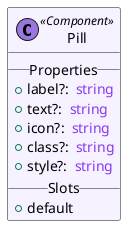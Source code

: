 @startuml
set separator ::
skinparam groupInheritance 5
skinparam defaultFontName Cantarell
skinparam packageStyle Rectangle
skinparam class {
  BackgroundColor<<Component>> #f6f2ff
  BackgroundColor<<ErrorPage>> #edd1e1
  BackgroundColor<<Layout>> #f8ffe5
  BackgroundColor<<Page>> #fff0e5
}
class "Pill" as src/lib/components/pill/Pill.svelte << (C, #9977DD) Component >> {
  __ Properties __
  +label?: <color:#DF8E1D><i> </i></color><color:#8839EF>string</color>
  +text?: <color:#DF8E1D><i> </i></color><color:#8839EF>string</color>
  +icon?: <color:#DF8E1D><i> </i></color><color:#8839EF>string</color>
  +class?: <color:#DF8E1D><i> </i></color><color:#8839EF>string</color>
  +style?: <color:#DF8E1D><i> </i></color><color:#8839EF>string</color>
  __ Slots __
  +default
}
@enduml
